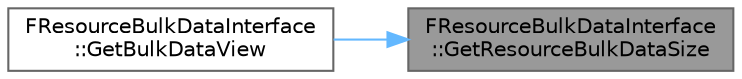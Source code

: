 digraph "FResourceBulkDataInterface::GetResourceBulkDataSize"
{
 // INTERACTIVE_SVG=YES
 // LATEX_PDF_SIZE
  bgcolor="transparent";
  edge [fontname=Helvetica,fontsize=10,labelfontname=Helvetica,labelfontsize=10];
  node [fontname=Helvetica,fontsize=10,shape=box,height=0.2,width=0.4];
  rankdir="RL";
  Node1 [id="Node000001",label="FResourceBulkDataInterface\l::GetResourceBulkDataSize",height=0.2,width=0.4,color="gray40", fillcolor="grey60", style="filled", fontcolor="black",tooltip=" "];
  Node1 -> Node2 [id="edge1_Node000001_Node000002",dir="back",color="steelblue1",style="solid",tooltip=" "];
  Node2 [id="Node000002",label="FResourceBulkDataInterface\l::GetBulkDataView",height=0.2,width=0.4,color="grey40", fillcolor="white", style="filled",URL="$de/d77/classFResourceBulkDataInterface.html#a0f9a44d987a1e77bff551d629f5122d2",tooltip=" "];
}
